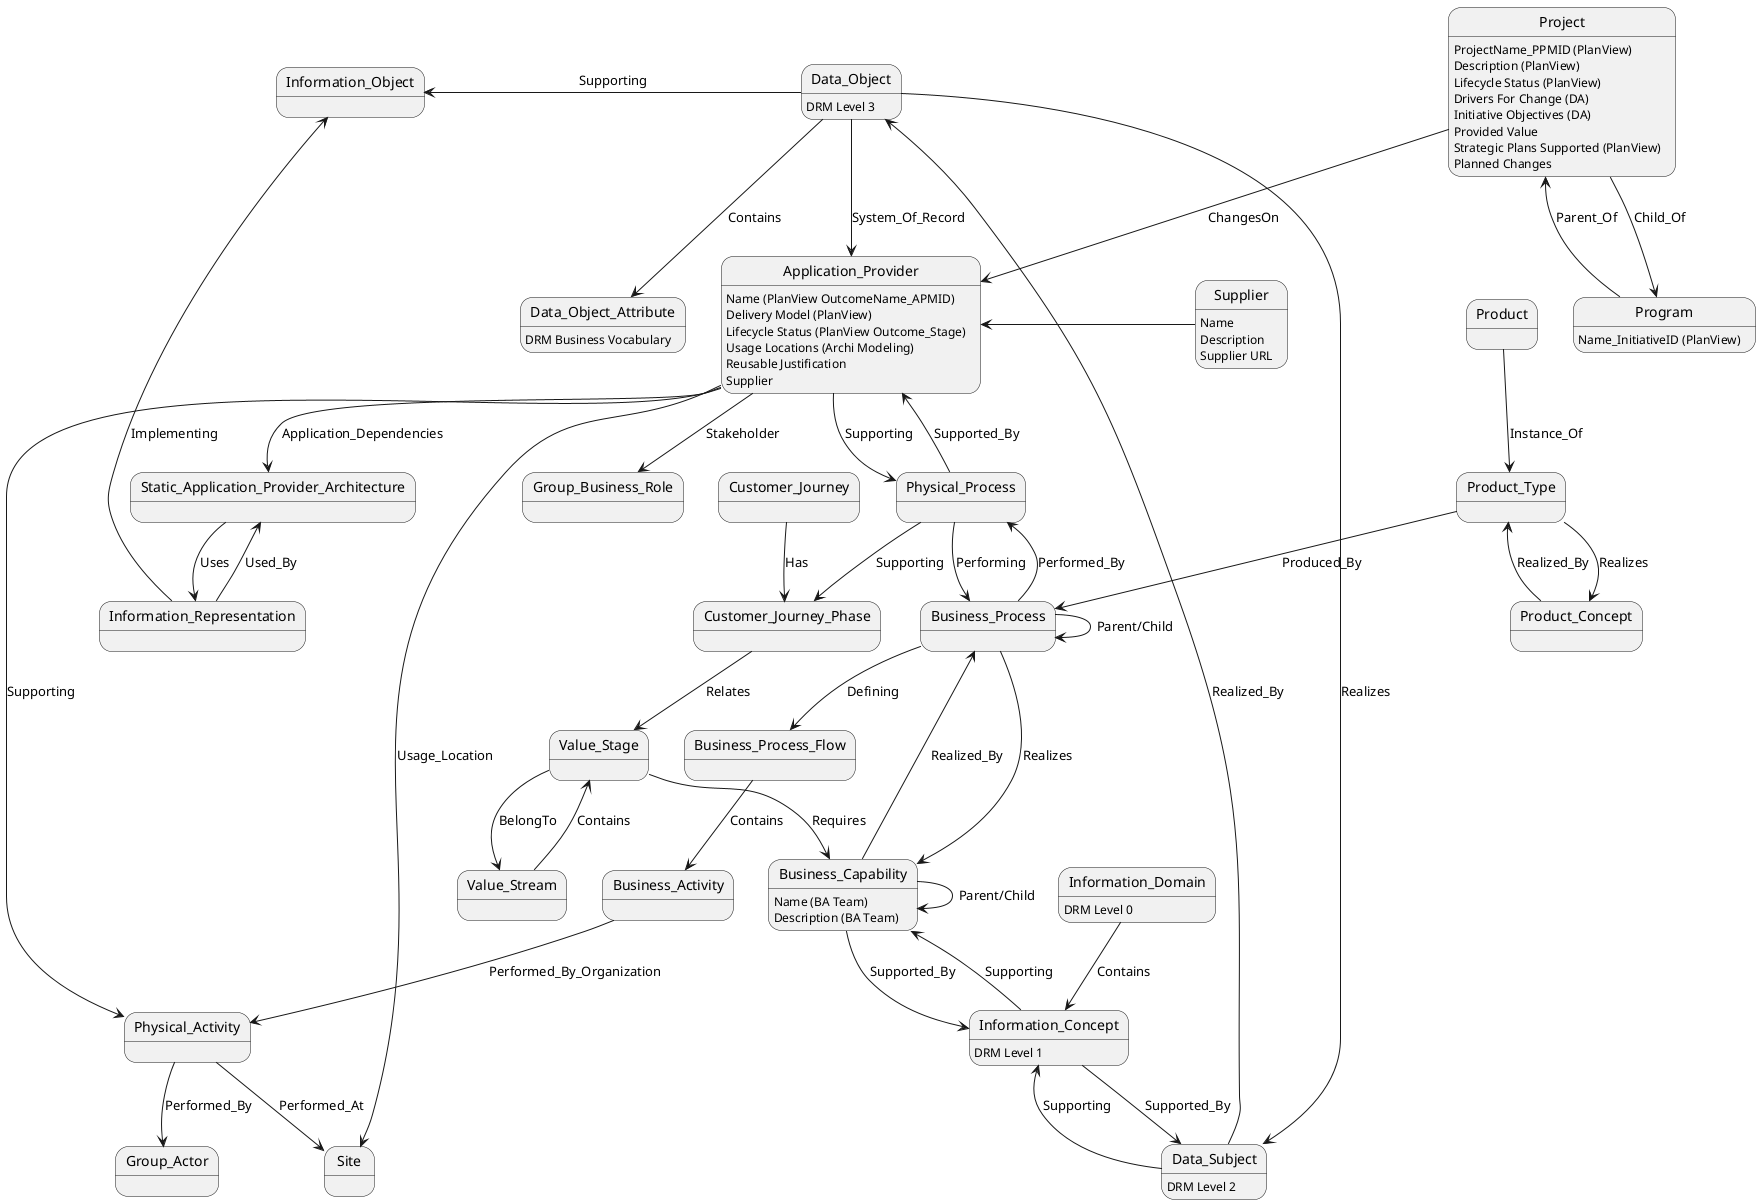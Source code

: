 @startuml

Customer_Journey --> Customer_Journey_Phase: Has
Customer_Journey_Phase --> Value_Stage: Relates

Value_Stream --> Value_Stage: Contains
Value_Stage --> Value_Stream: BelongTo

Value_Stage --> Business_Capability: Requires

Business_Capability --> Business_Process: Realized_By
Business_Process --> Business_Capability: Realizes

Business_Capability --> Information_Concept: Supported_By
Information_Concept --> Business_Capability: Supporting

Business_Capability --> Business_Capability: Parent/Child

Business_Process --> Physical_Process: Performed_By
Physical_Process --> Business_Process: Performing

Business_Process --> Business_Process: Parent/Child

Business_Process --> Business_Process_Flow: Defining

Business_Process_Flow --> Business_Activity: Contains

Business_Activity --> Physical_Activity: Performed_By_Organization
Physical_Activity <-- Application_Provider: Supporting
Physical_Activity --> Group_Actor: Performed_By
Physical_Activity --> Site: Performed_At

Physical_Process --> Application_Provider: Supported_By
Application_Provider --> Physical_Process: Supporting

Physical_Process --> Customer_Journey_Phase: Supporting

Product_Concept --> Product_Type: Realized_By
Product_Type --> Product_Concept: Realizes
Product --> Product_Type: Instance_Of

Product_Type --> Business_Process: Produced_By

Application_Provider <-- Supplier
Application_Provider --> Group_Business_Role: Stakeholder
Application_Provider --> Site: Usage_Location
Application_Provider --> Static_Application_Provider_Architecture: Application_Dependencies

Information_Domain --> Information_Concept: Contains
Information_Concept --> Data_Subject: Supported_By
Data_Subject --> Information_Concept: Supporting
Data_Subject --> Data_Object: Realized_By
Data_Object --> Data_Subject: Realizes
Data_Object --> Data_Object_Attribute: Contains

Static_Application_Provider_Architecture --> Information_Representation: Uses
Information_Representation --> Static_Application_Provider_Architecture: Used_By
Information_Representation --> Information_Object: Implementing
Information_Object <-- Data_Object: Supporting

Data_Object --> Application_Provider: System_Of_Record

Project --> Program: Child_Of
Program --> Project: Parent_Of

Project --> Application_Provider: ChangesOn

' Business Layer

Business_Capability: Name (BA Team)
Business_Capability: Description (BA Team)

' Application Layer

Application_Provider: Name (PlanView OutcomeName_APMID)
Application_Provider: Delivery Model (PlanView)
Application_Provider: Lifecycle Status (PlanView Outcome_Stage)
Application_Provider: Usage Locations (Archi Modeling)
Application_Provider: Reusable Justification
Application_Provider: Supplier

' Information Layer

Information_Domain: DRM Level 0
Information_Concept: DRM Level 1
Data_Subject: DRM Level 2
Data_Object: DRM Level 3
Data_Object_Attribute: DRM Business Vocabulary

' EA Support Layer

' EA Support > Change Management

Project: ProjectName_PPMID (PlanView)
Project: Description (PlanView)
Project: Lifecycle Status (PlanView)
Project: Drivers For Change (DA)
Project: Initiative Objectives (DA)
Project: Provided Value
Project: Strategic Plans Supported (PlanView)
Project: Planned Changes

Program: Name_InitiativeID (PlanView)

' EA Support > Utilities
Supplier: Name
Supplier: Description
Supplier: Supplier URL


@enduml